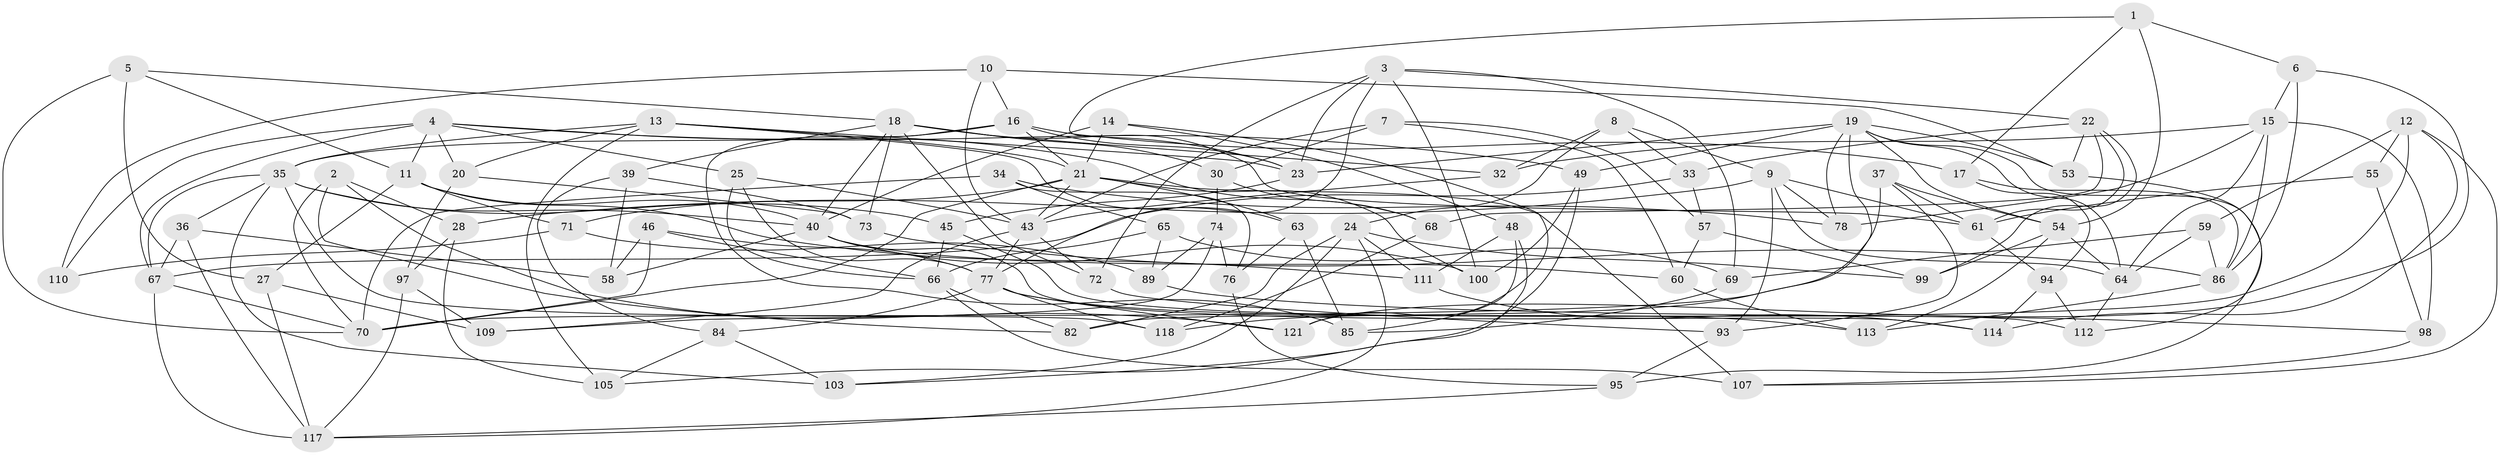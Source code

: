 // original degree distribution, {4: 1.0}
// Generated by graph-tools (version 1.1) at 2025/20/03/04/25 18:20:45]
// undirected, 88 vertices, 209 edges
graph export_dot {
graph [start="1"]
  node [color=gray90,style=filled];
  1;
  2;
  3 [super="+115"];
  4 [super="+51+38"];
  5;
  6;
  7;
  8;
  9 [super="+44"];
  10;
  11 [super="+42"];
  12 [super="+80"];
  13 [super="+47"];
  14;
  15 [super="+31"];
  16 [super="+62"];
  17;
  18 [super="+29+52"];
  19 [super="+101+41"];
  20;
  21 [super="+83+26"];
  22 [super="+79+124"];
  23 [super="+88"];
  24 [super="+123"];
  25;
  27;
  28;
  30;
  32;
  33;
  34;
  35 [super="+102"];
  36;
  37;
  39;
  40 [super="+81"];
  43 [super="+92+50"];
  45;
  46;
  48;
  49;
  53;
  54 [super="+56"];
  55;
  57;
  58;
  59;
  60;
  61 [super="+91"];
  63;
  64 [super="+116"];
  65;
  66 [super="+96"];
  67 [super="+104"];
  68;
  69;
  70 [super="+120"];
  71;
  72;
  73;
  74;
  76;
  77 [super="+125+87"];
  78;
  82;
  84;
  85;
  86 [super="+119"];
  89;
  93;
  94;
  95;
  97;
  98;
  99;
  100;
  103;
  105;
  107;
  109;
  110;
  111;
  112;
  113;
  114;
  117 [super="+126"];
  118;
  121;
  1 -- 23;
  1 -- 17;
  1 -- 54;
  1 -- 6;
  2 -- 121;
  2 -- 28;
  2 -- 82;
  2 -- 70;
  3 -- 100;
  3 -- 69;
  3 -- 22;
  3 -- 72;
  3 -- 23;
  3 -- 77;
  4 -- 49;
  4 -- 25;
  4 -- 110 [weight=2];
  4 -- 20;
  4 -- 68;
  4 -- 11;
  4 -- 67;
  5 -- 27;
  5 -- 11;
  5 -- 70;
  5 -- 18;
  6 -- 121;
  6 -- 15;
  6 -- 86;
  7 -- 57;
  7 -- 60;
  7 -- 30;
  7 -- 43;
  8 -- 32;
  8 -- 33;
  8 -- 24;
  8 -- 9;
  9 -- 64;
  9 -- 93;
  9 -- 28;
  9 -- 78;
  9 -- 61;
  10 -- 16;
  10 -- 53;
  10 -- 110;
  10 -- 43;
  11 -- 71;
  11 -- 27;
  11 -- 111;
  11 -- 40;
  12 -- 107;
  12 -- 114;
  12 -- 55 [weight=2];
  12 -- 82;
  12 -- 59;
  13 -- 20;
  13 -- 23;
  13 -- 21;
  13 -- 105;
  13 -- 35;
  13 -- 63;
  14 -- 121;
  14 -- 40;
  14 -- 48;
  14 -- 21;
  15 -- 64;
  15 -- 78;
  15 -- 32;
  15 -- 98;
  15 -- 86;
  16 -- 17;
  16 -- 85;
  16 -- 23;
  16 -- 21;
  16 -- 35;
  17 -- 94;
  17 -- 86;
  18 -- 39;
  18 -- 32;
  18 -- 72;
  18 -- 30;
  18 -- 40;
  18 -- 73;
  18 -- 61;
  19 -- 78;
  19 -- 53;
  19 -- 49;
  19 -- 95;
  19 -- 64;
  19 -- 118;
  19 -- 54;
  19 -- 23;
  20 -- 97;
  20 -- 73;
  21 -- 107;
  21 -- 71;
  21 -- 100;
  21 -- 43;
  21 -- 63;
  21 -- 70 [weight=2];
  22 -- 68;
  22 -- 53;
  22 -- 33;
  22 -- 99;
  22 -- 61;
  23 -- 45;
  24 -- 111;
  24 -- 103;
  24 -- 82;
  24 -- 99;
  24 -- 117;
  25 -- 66;
  25 -- 43;
  25 -- 77;
  27 -- 117;
  27 -- 109;
  28 -- 97;
  28 -- 105;
  30 -- 74;
  30 -- 68;
  32 -- 43;
  33 -- 57;
  33 -- 67;
  34 -- 65;
  34 -- 76;
  34 -- 78;
  34 -- 70;
  35 -- 118;
  35 -- 45;
  35 -- 36;
  35 -- 67;
  35 -- 103;
  35 -- 40;
  36 -- 58;
  36 -- 117;
  36 -- 67;
  37 -- 70;
  37 -- 93;
  37 -- 54;
  37 -- 61;
  39 -- 73;
  39 -- 84;
  39 -- 58;
  40 -- 58;
  40 -- 114;
  40 -- 100;
  40 -- 60;
  43 -- 109;
  43 -- 72;
  43 -- 77;
  45 -- 112;
  45 -- 66;
  46 -- 66;
  46 -- 58;
  46 -- 77;
  46 -- 70;
  48 -- 85;
  48 -- 103;
  48 -- 111;
  49 -- 105;
  49 -- 100;
  53 -- 112;
  54 -- 113;
  54 -- 99;
  54 -- 64;
  55 -- 98;
  55 -- 61;
  57 -- 60;
  57 -- 99;
  59 -- 86;
  59 -- 69;
  59 -- 64;
  60 -- 113;
  61 -- 94;
  63 -- 76;
  63 -- 85;
  64 -- 112;
  65 -- 69;
  65 -- 89;
  65 -- 66;
  66 -- 82;
  66 -- 107;
  67 -- 70;
  67 -- 117;
  68 -- 118;
  69 -- 85;
  71 -- 110;
  71 -- 89;
  72 -- 93;
  73 -- 86;
  74 -- 76;
  74 -- 109;
  74 -- 89;
  76 -- 95;
  77 -- 113;
  77 -- 121;
  77 -- 84;
  77 -- 118;
  84 -- 103;
  84 -- 105;
  86 -- 113;
  89 -- 98;
  93 -- 95;
  94 -- 112;
  94 -- 114;
  95 -- 117;
  97 -- 109;
  97 -- 117;
  98 -- 107;
  111 -- 114;
}
